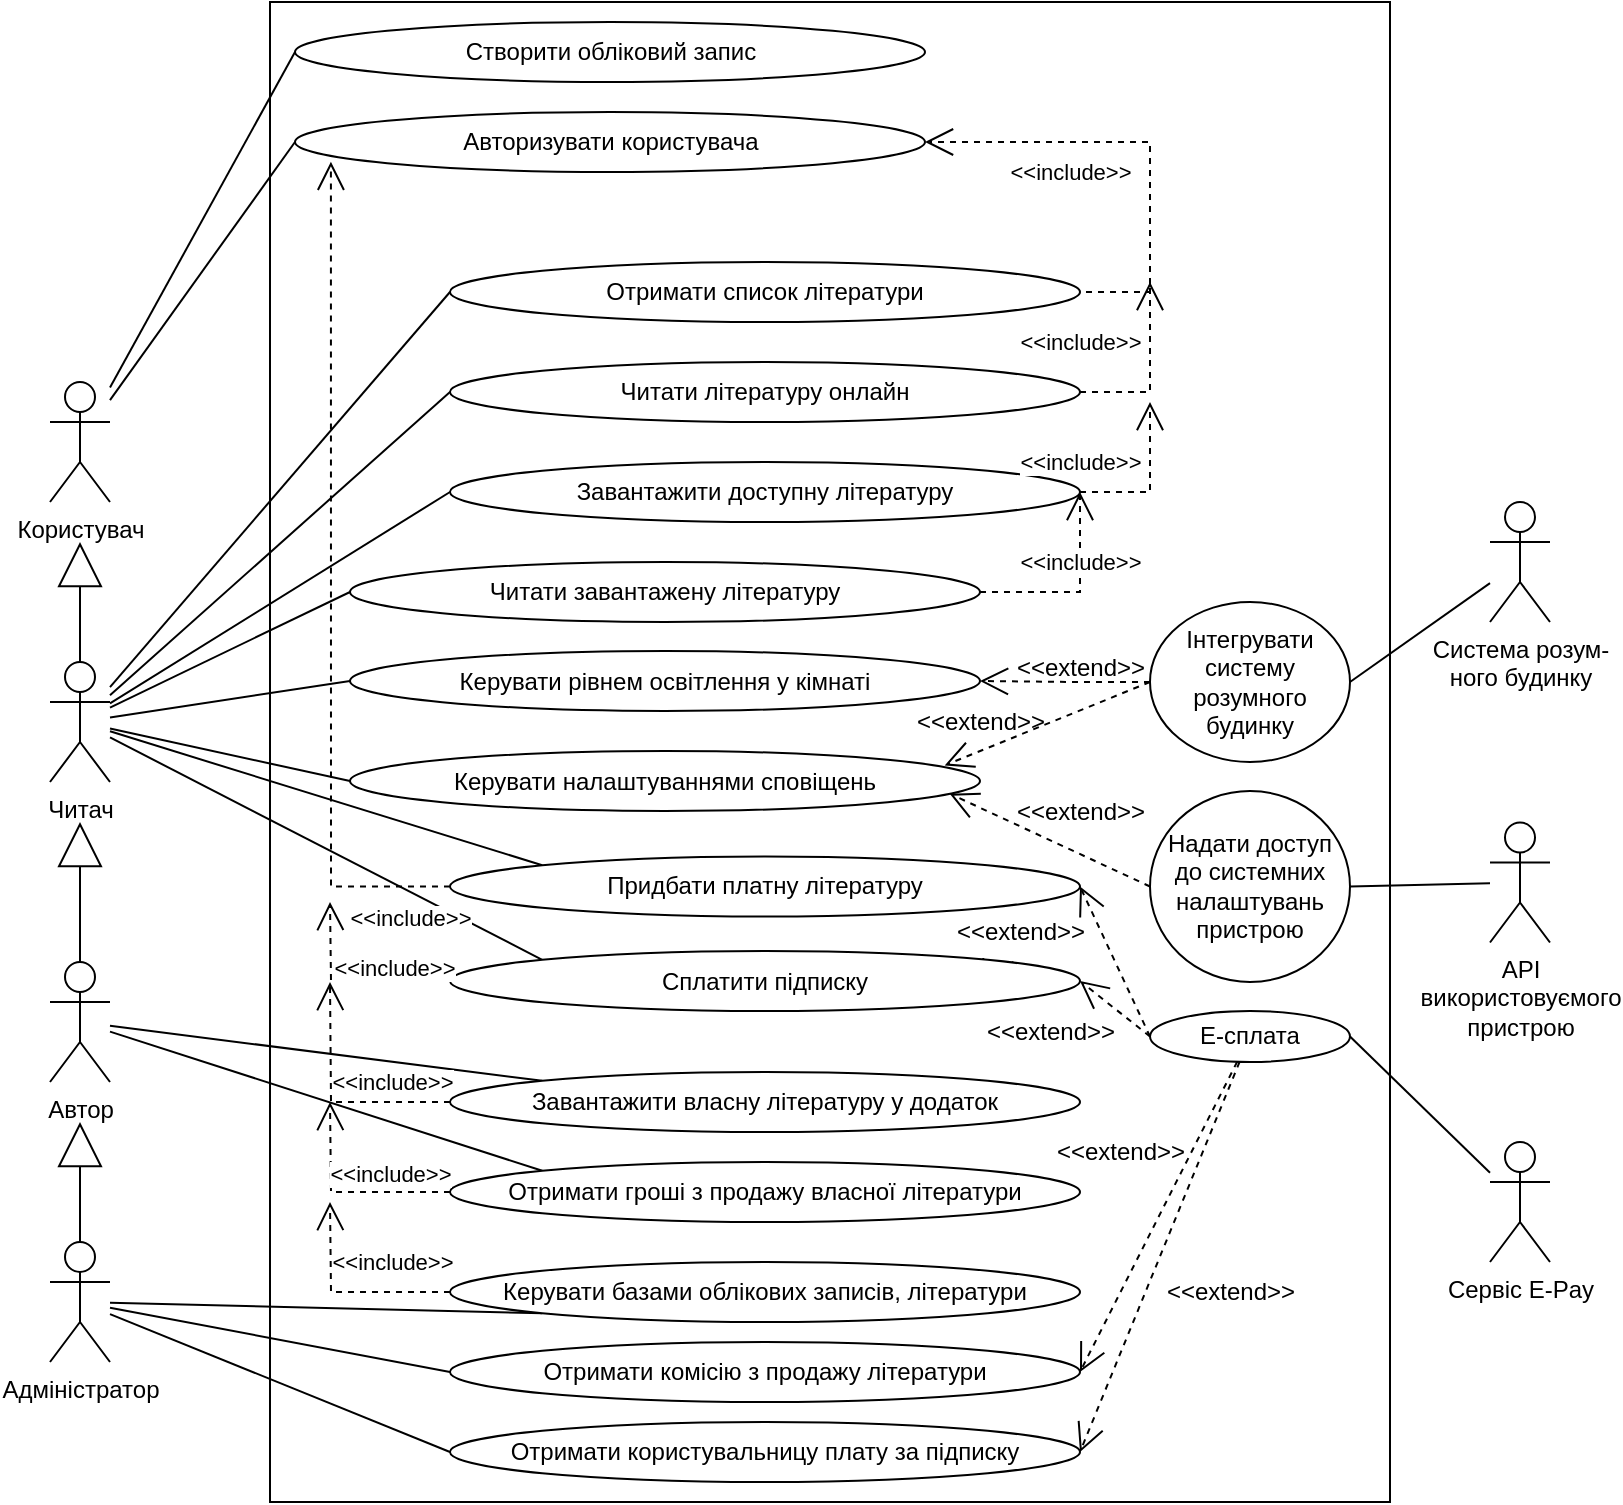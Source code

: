 <mxfile version="20.2.8" type="device"><diagram id="-rIGqLLhwPMNbFQsI1Uc" name="Страница 1"><mxGraphModel dx="1038" dy="649" grid="1" gridSize="10" guides="1" tooltips="1" connect="1" arrows="1" fold="1" page="1" pageScale="1" pageWidth="827" pageHeight="1169" math="0" shadow="0"><root><mxCell id="0"/><mxCell id="1" parent="0"/><mxCell id="-ieenZdk_b7hDBQ9fXty-77" value="" style="rounded=0;whiteSpace=wrap;html=1;" parent="1" vertex="1"><mxGeometry x="150" y="10" width="560" height="750" as="geometry"/></mxCell><mxCell id="-ieenZdk_b7hDBQ9fXty-6" style="edgeStyle=orthogonalEdgeStyle;rounded=0;orthogonalLoop=1;jettySize=auto;html=1;exitX=0.5;exitY=0;exitDx=0;exitDy=0;exitPerimeter=0;strokeWidth=1;endSize=20;endArrow=block;endFill=0;" parent="1" source="rNtwFEcJkgxxwqUTGQnE-3" edge="1"><mxGeometry relative="1" as="geometry"><mxPoint x="55" y="280" as="targetPoint"/></mxGeometry></mxCell><mxCell id="-ieenZdk_b7hDBQ9fXty-65" style="edgeStyle=none;rounded=0;orthogonalLoop=1;jettySize=auto;html=1;entryX=0;entryY=0.5;entryDx=0;entryDy=0;strokeWidth=1;endArrow=none;endFill=0;endSize=12;" parent="1" source="rNtwFEcJkgxxwqUTGQnE-3" target="rNtwFEcJkgxxwqUTGQnE-14" edge="1"><mxGeometry relative="1" as="geometry"/></mxCell><mxCell id="-ieenZdk_b7hDBQ9fXty-66" style="edgeStyle=none;rounded=0;orthogonalLoop=1;jettySize=auto;html=1;entryX=0;entryY=0.5;entryDx=0;entryDy=0;strokeWidth=1;endArrow=none;endFill=0;endSize=12;" parent="1" source="rNtwFEcJkgxxwqUTGQnE-3" target="rNtwFEcJkgxxwqUTGQnE-17" edge="1"><mxGeometry relative="1" as="geometry"/></mxCell><mxCell id="-ieenZdk_b7hDBQ9fXty-67" style="edgeStyle=none;rounded=0;orthogonalLoop=1;jettySize=auto;html=1;entryX=0;entryY=0.5;entryDx=0;entryDy=0;strokeWidth=1;endArrow=none;endFill=0;endSize=12;" parent="1" source="rNtwFEcJkgxxwqUTGQnE-3" target="rNtwFEcJkgxxwqUTGQnE-16" edge="1"><mxGeometry relative="1" as="geometry"/></mxCell><mxCell id="-ieenZdk_b7hDBQ9fXty-68" style="edgeStyle=none;rounded=0;orthogonalLoop=1;jettySize=auto;html=1;entryX=0;entryY=0.5;entryDx=0;entryDy=0;strokeWidth=1;endArrow=none;endFill=0;endSize=12;" parent="1" source="rNtwFEcJkgxxwqUTGQnE-3" target="-ieenZdk_b7hDBQ9fXty-9" edge="1"><mxGeometry relative="1" as="geometry"/></mxCell><mxCell id="-ieenZdk_b7hDBQ9fXty-69" style="edgeStyle=none;rounded=0;orthogonalLoop=1;jettySize=auto;html=1;entryX=0;entryY=0.5;entryDx=0;entryDy=0;strokeWidth=1;endArrow=none;endFill=0;endSize=12;" parent="1" source="rNtwFEcJkgxxwqUTGQnE-3" target="rNtwFEcJkgxxwqUTGQnE-18" edge="1"><mxGeometry relative="1" as="geometry"/></mxCell><mxCell id="-ieenZdk_b7hDBQ9fXty-70" style="edgeStyle=none;rounded=0;orthogonalLoop=1;jettySize=auto;html=1;entryX=0;entryY=0.5;entryDx=0;entryDy=0;strokeWidth=1;endArrow=none;endFill=0;endSize=12;" parent="1" source="rNtwFEcJkgxxwqUTGQnE-3" target="rNtwFEcJkgxxwqUTGQnE-47" edge="1"><mxGeometry relative="1" as="geometry"/></mxCell><mxCell id="-ieenZdk_b7hDBQ9fXty-71" style="edgeStyle=none;rounded=0;orthogonalLoop=1;jettySize=auto;html=1;entryX=0;entryY=0;entryDx=0;entryDy=0;strokeWidth=1;endArrow=none;endFill=0;endSize=12;" parent="1" source="rNtwFEcJkgxxwqUTGQnE-3" target="rNtwFEcJkgxxwqUTGQnE-15" edge="1"><mxGeometry relative="1" as="geometry"/></mxCell><mxCell id="-ieenZdk_b7hDBQ9fXty-72" style="edgeStyle=none;rounded=0;orthogonalLoop=1;jettySize=auto;html=1;entryX=0;entryY=0;entryDx=0;entryDy=0;strokeWidth=1;endArrow=none;endFill=0;endSize=12;" parent="1" source="rNtwFEcJkgxxwqUTGQnE-3" target="rNtwFEcJkgxxwqUTGQnE-19" edge="1"><mxGeometry relative="1" as="geometry"/></mxCell><mxCell id="rNtwFEcJkgxxwqUTGQnE-3" value="Читач" style="shape=umlActor;verticalLabelPosition=bottom;verticalAlign=top;html=1;outlineConnect=0;" parent="1" vertex="1"><mxGeometry x="40" y="340" width="30" height="60" as="geometry"/></mxCell><mxCell id="rNtwFEcJkgxxwqUTGQnE-10" style="edgeStyle=orthogonalEdgeStyle;rounded=0;orthogonalLoop=1;jettySize=auto;html=1;exitX=0.5;exitY=0;exitDx=0;exitDy=0;exitPerimeter=0;endArrow=block;endFill=0;endSize=20;" parent="1" source="rNtwFEcJkgxxwqUTGQnE-4" edge="1"><mxGeometry relative="1" as="geometry"><mxPoint x="55" y="420" as="targetPoint"/></mxGeometry></mxCell><mxCell id="-ieenZdk_b7hDBQ9fXty-74" style="edgeStyle=none;rounded=0;orthogonalLoop=1;jettySize=auto;html=1;entryX=0;entryY=0;entryDx=0;entryDy=0;strokeWidth=1;endArrow=none;endFill=0;endSize=12;" parent="1" source="rNtwFEcJkgxxwqUTGQnE-4" target="rNtwFEcJkgxxwqUTGQnE-20" edge="1"><mxGeometry relative="1" as="geometry"/></mxCell><mxCell id="-ieenZdk_b7hDBQ9fXty-75" style="edgeStyle=none;rounded=0;orthogonalLoop=1;jettySize=auto;html=1;entryX=0;entryY=0;entryDx=0;entryDy=0;strokeWidth=1;endArrow=none;endFill=0;endSize=12;" parent="1" source="rNtwFEcJkgxxwqUTGQnE-4" target="rNtwFEcJkgxxwqUTGQnE-21" edge="1"><mxGeometry relative="1" as="geometry"/></mxCell><mxCell id="rNtwFEcJkgxxwqUTGQnE-4" value="Автор&lt;br&gt;" style="shape=umlActor;verticalLabelPosition=bottom;verticalAlign=top;html=1;outlineConnect=0;" parent="1" vertex="1"><mxGeometry x="40" y="490" width="30" height="60" as="geometry"/></mxCell><mxCell id="rNtwFEcJkgxxwqUTGQnE-9" style="edgeStyle=orthogonalEdgeStyle;rounded=0;orthogonalLoop=1;jettySize=auto;html=1;exitX=0.5;exitY=0;exitDx=0;exitDy=0;exitPerimeter=0;endArrow=block;endFill=0;endSize=20;" parent="1" source="rNtwFEcJkgxxwqUTGQnE-5" edge="1"><mxGeometry relative="1" as="geometry"><mxPoint x="55" y="570" as="targetPoint"/></mxGeometry></mxCell><mxCell id="-ieenZdk_b7hDBQ9fXty-52" style="rounded=0;orthogonalLoop=1;jettySize=auto;html=1;entryX=0;entryY=0.5;entryDx=0;entryDy=0;strokeWidth=1;endArrow=none;endFill=0;endSize=12;" parent="1" source="rNtwFEcJkgxxwqUTGQnE-5" target="rNtwFEcJkgxxwqUTGQnE-24" edge="1"><mxGeometry relative="1" as="geometry"/></mxCell><mxCell id="-ieenZdk_b7hDBQ9fXty-53" style="edgeStyle=none;rounded=0;orthogonalLoop=1;jettySize=auto;html=1;entryX=0;entryY=0.5;entryDx=0;entryDy=0;strokeWidth=1;endArrow=none;endFill=0;endSize=12;" parent="1" source="rNtwFEcJkgxxwqUTGQnE-5" target="rNtwFEcJkgxxwqUTGQnE-25" edge="1"><mxGeometry relative="1" as="geometry"/></mxCell><mxCell id="-ieenZdk_b7hDBQ9fXty-76" style="edgeStyle=none;rounded=0;orthogonalLoop=1;jettySize=auto;html=1;entryX=0;entryY=1;entryDx=0;entryDy=0;strokeWidth=1;endArrow=none;endFill=0;endSize=12;" parent="1" source="rNtwFEcJkgxxwqUTGQnE-5" target="rNtwFEcJkgxxwqUTGQnE-22" edge="1"><mxGeometry relative="1" as="geometry"/></mxCell><mxCell id="rNtwFEcJkgxxwqUTGQnE-5" value="Адміністратор" style="shape=umlActor;verticalLabelPosition=bottom;verticalAlign=top;html=1;outlineConnect=0;" parent="1" vertex="1"><mxGeometry x="40" y="630" width="30" height="60" as="geometry"/></mxCell><mxCell id="-ieenZdk_b7hDBQ9fXty-57" style="edgeStyle=none;rounded=0;orthogonalLoop=1;jettySize=auto;html=1;entryX=1;entryY=0.5;entryDx=0;entryDy=0;strokeWidth=1;endArrow=none;endFill=0;endSize=12;" parent="1" source="rNtwFEcJkgxxwqUTGQnE-6" target="-ieenZdk_b7hDBQ9fXty-29" edge="1"><mxGeometry relative="1" as="geometry"/></mxCell><mxCell id="rNtwFEcJkgxxwqUTGQnE-6" value="Сервіс E-Pay" style="shape=umlActor;verticalLabelPosition=bottom;verticalAlign=top;html=1;outlineConnect=0;" parent="1" vertex="1"><mxGeometry x="760" y="580" width="30" height="60" as="geometry"/></mxCell><mxCell id="-ieenZdk_b7hDBQ9fXty-55" style="edgeStyle=none;rounded=0;orthogonalLoop=1;jettySize=auto;html=1;entryX=1;entryY=0.5;entryDx=0;entryDy=0;strokeWidth=1;endArrow=none;endFill=0;endSize=12;" parent="1" source="rNtwFEcJkgxxwqUTGQnE-8" target="-ieenZdk_b7hDBQ9fXty-19" edge="1"><mxGeometry relative="1" as="geometry"/></mxCell><mxCell id="rNtwFEcJkgxxwqUTGQnE-8" value="Система розум-&lt;br&gt;ного будинку" style="shape=umlActor;verticalLabelPosition=bottom;verticalAlign=top;html=1;outlineConnect=0;" parent="1" vertex="1"><mxGeometry x="760" y="260" width="30" height="60" as="geometry"/></mxCell><mxCell id="rNtwFEcJkgxxwqUTGQnE-13" value="Створити обліковий запис" style="ellipse;whiteSpace=wrap;html=1;" parent="1" vertex="1"><mxGeometry x="162.5" y="20" width="315" height="30" as="geometry"/></mxCell><mxCell id="-ieenZdk_b7hDBQ9fXty-10" style="edgeStyle=orthogonalEdgeStyle;rounded=0;orthogonalLoop=1;jettySize=auto;html=1;exitX=0;exitY=0.5;exitDx=0;exitDy=0;entryX=1;entryY=0.5;entryDx=0;entryDy=0;strokeWidth=1;endArrow=open;endFill=0;endSize=12;dashed=1;" parent="1" source="rNtwFEcJkgxxwqUTGQnE-14" target="-ieenZdk_b7hDBQ9fXty-4" edge="1"><mxGeometry relative="1" as="geometry"><Array as="points"><mxPoint x="590" y="155"/><mxPoint x="590" y="80"/></Array></mxGeometry></mxCell><mxCell id="-ieenZdk_b7hDBQ9fXty-11" value="&amp;lt;&amp;lt;include&amp;gt;&amp;gt;" style="edgeLabel;html=1;align=center;verticalAlign=middle;resizable=0;points=[];" parent="-ieenZdk_b7hDBQ9fXty-10" vertex="1" connectable="0"><mxGeometry x="-0.142" y="-1" relative="1" as="geometry"><mxPoint x="25" y="336" as="offset"/></mxGeometry></mxCell><mxCell id="rNtwFEcJkgxxwqUTGQnE-14" value="Отримати список літератури" style="ellipse;whiteSpace=wrap;html=1;" parent="1" vertex="1"><mxGeometry x="240" y="140" width="315" height="30" as="geometry"/></mxCell><mxCell id="-ieenZdk_b7hDBQ9fXty-32" style="edgeStyle=orthogonalEdgeStyle;rounded=0;orthogonalLoop=1;jettySize=auto;html=1;exitX=0;exitY=0.5;exitDx=0;exitDy=0;dashed=1;strokeWidth=1;endArrow=open;endFill=0;endSize=12;entryX=0.057;entryY=0.829;entryDx=0;entryDy=0;entryPerimeter=0;" parent="1" source="rNtwFEcJkgxxwqUTGQnE-15" target="-ieenZdk_b7hDBQ9fXty-4" edge="1"><mxGeometry relative="1" as="geometry"><mxPoint x="180" y="260" as="targetPoint"/></mxGeometry></mxCell><mxCell id="rNtwFEcJkgxxwqUTGQnE-15" value="Придбати платну літературу" style="ellipse;whiteSpace=wrap;html=1;" parent="1" vertex="1"><mxGeometry x="240" y="437.25" width="315" height="30" as="geometry"/></mxCell><mxCell id="-ieenZdk_b7hDBQ9fXty-15" style="edgeStyle=orthogonalEdgeStyle;rounded=0;orthogonalLoop=1;jettySize=auto;html=1;exitX=1;exitY=0.5;exitDx=0;exitDy=0;dashed=1;strokeWidth=1;endArrow=open;endFill=0;endSize=12;" parent="1" source="rNtwFEcJkgxxwqUTGQnE-16" edge="1"><mxGeometry relative="1" as="geometry"><mxPoint x="590" y="210" as="targetPoint"/><Array as="points"><mxPoint x="590" y="255"/><mxPoint x="590" y="240"/><mxPoint x="590" y="240"/></Array></mxGeometry></mxCell><mxCell id="rNtwFEcJkgxxwqUTGQnE-16" value="Завантажити доступну літературу" style="ellipse;whiteSpace=wrap;html=1;" parent="1" vertex="1"><mxGeometry x="240" y="240" width="315" height="30" as="geometry"/></mxCell><mxCell id="-ieenZdk_b7hDBQ9fXty-30" style="edgeStyle=orthogonalEdgeStyle;rounded=0;orthogonalLoop=1;jettySize=auto;html=1;exitX=1;exitY=0.5;exitDx=0;exitDy=0;dashed=1;strokeWidth=1;endArrow=open;endFill=0;endSize=12;" parent="1" source="rNtwFEcJkgxxwqUTGQnE-17" edge="1"><mxGeometry relative="1" as="geometry"><mxPoint x="590" y="150" as="targetPoint"/><Array as="points"><mxPoint x="590" y="205"/></Array></mxGeometry></mxCell><mxCell id="rNtwFEcJkgxxwqUTGQnE-17" value="Читати літературу онлайн" style="ellipse;whiteSpace=wrap;html=1;" parent="1" vertex="1"><mxGeometry x="240" y="190" width="315" height="30" as="geometry"/></mxCell><mxCell id="rNtwFEcJkgxxwqUTGQnE-18" value="Керувати рівнем освітлення у кімнаті" style="ellipse;whiteSpace=wrap;html=1;" parent="1" vertex="1"><mxGeometry x="190" y="334.5" width="315" height="30" as="geometry"/></mxCell><mxCell id="-ieenZdk_b7hDBQ9fXty-33" style="edgeStyle=orthogonalEdgeStyle;rounded=0;orthogonalLoop=1;jettySize=auto;html=1;exitX=0;exitY=0.5;exitDx=0;exitDy=0;dashed=1;strokeWidth=1;endArrow=open;endFill=0;endSize=12;" parent="1" source="rNtwFEcJkgxxwqUTGQnE-19" edge="1"><mxGeometry relative="1" as="geometry"><mxPoint x="180" y="460.0" as="targetPoint"/></mxGeometry></mxCell><mxCell id="rNtwFEcJkgxxwqUTGQnE-19" value="Сплатити підписку" style="ellipse;whiteSpace=wrap;html=1;" parent="1" vertex="1"><mxGeometry x="240" y="484.5" width="315" height="30" as="geometry"/></mxCell><mxCell id="-ieenZdk_b7hDBQ9fXty-41" style="edgeStyle=orthogonalEdgeStyle;rounded=0;orthogonalLoop=1;jettySize=auto;html=1;exitX=0;exitY=0.5;exitDx=0;exitDy=0;dashed=1;strokeWidth=1;endArrow=open;endFill=0;endSize=12;" parent="1" source="rNtwFEcJkgxxwqUTGQnE-20" edge="1"><mxGeometry relative="1" as="geometry"><mxPoint x="180" y="500.0" as="targetPoint"/></mxGeometry></mxCell><mxCell id="rNtwFEcJkgxxwqUTGQnE-20" value="Завантажити власну літературу у додаток" style="ellipse;whiteSpace=wrap;html=1;" parent="1" vertex="1"><mxGeometry x="240" y="545" width="315" height="30" as="geometry"/></mxCell><mxCell id="-ieenZdk_b7hDBQ9fXty-42" style="edgeStyle=orthogonalEdgeStyle;rounded=0;orthogonalLoop=1;jettySize=auto;html=1;exitX=0;exitY=0.5;exitDx=0;exitDy=0;dashed=1;strokeWidth=1;endArrow=open;endFill=0;endSize=12;" parent="1" source="rNtwFEcJkgxxwqUTGQnE-21" edge="1"><mxGeometry relative="1" as="geometry"><mxPoint x="180" y="560.0" as="targetPoint"/></mxGeometry></mxCell><mxCell id="rNtwFEcJkgxxwqUTGQnE-21" value="Отримати гроші з продажу власної літератури" style="ellipse;whiteSpace=wrap;html=1;" parent="1" vertex="1"><mxGeometry x="240" y="590" width="315" height="30" as="geometry"/></mxCell><mxCell id="-ieenZdk_b7hDBQ9fXty-43" style="edgeStyle=orthogonalEdgeStyle;rounded=0;orthogonalLoop=1;jettySize=auto;html=1;exitX=0;exitY=0.5;exitDx=0;exitDy=0;dashed=1;strokeWidth=1;endArrow=open;endFill=0;endSize=12;" parent="1" source="rNtwFEcJkgxxwqUTGQnE-22" edge="1"><mxGeometry relative="1" as="geometry"><mxPoint x="180" y="610.0" as="targetPoint"/></mxGeometry></mxCell><mxCell id="rNtwFEcJkgxxwqUTGQnE-22" value="Керувати базами облікових записів, літератури" style="ellipse;whiteSpace=wrap;html=1;" parent="1" vertex="1"><mxGeometry x="240" y="640" width="315" height="30" as="geometry"/></mxCell><mxCell id="rNtwFEcJkgxxwqUTGQnE-24" value="Отримати комісію з продажу літератури" style="ellipse;whiteSpace=wrap;html=1;" parent="1" vertex="1"><mxGeometry x="240" y="680" width="315" height="30" as="geometry"/></mxCell><mxCell id="rNtwFEcJkgxxwqUTGQnE-25" value="Отримати користувальницу плату за підписку" style="ellipse;whiteSpace=wrap;html=1;" parent="1" vertex="1"><mxGeometry x="240" y="720" width="315" height="30" as="geometry"/></mxCell><mxCell id="rNtwFEcJkgxxwqUTGQnE-47" value="Керувати налаштуваннями сповіщень" style="ellipse;whiteSpace=wrap;html=1;" parent="1" vertex="1"><mxGeometry x="190" y="384.5" width="315" height="30" as="geometry"/></mxCell><mxCell id="-ieenZdk_b7hDBQ9fXty-56" style="edgeStyle=none;rounded=0;orthogonalLoop=1;jettySize=auto;html=1;entryX=1;entryY=0.5;entryDx=0;entryDy=0;strokeWidth=1;endArrow=none;endFill=0;endSize=12;" parent="1" source="-ieenZdk_b7hDBQ9fXty-3" target="-ieenZdk_b7hDBQ9fXty-26" edge="1"><mxGeometry relative="1" as="geometry"/></mxCell><mxCell id="-ieenZdk_b7hDBQ9fXty-3" value="API &lt;br&gt;використовуємого&lt;br&gt;пристрою" style="shape=umlActor;verticalLabelPosition=bottom;verticalAlign=top;html=1;outlineConnect=0;" parent="1" vertex="1"><mxGeometry x="760" y="420.25" width="30" height="60" as="geometry"/></mxCell><mxCell id="-ieenZdk_b7hDBQ9fXty-4" value="Авторизувати користувача" style="ellipse;whiteSpace=wrap;html=1;" parent="1" vertex="1"><mxGeometry x="162.5" y="65" width="315" height="30" as="geometry"/></mxCell><mxCell id="-ieenZdk_b7hDBQ9fXty-7" style="rounded=0;orthogonalLoop=1;jettySize=auto;html=1;entryX=0;entryY=0.5;entryDx=0;entryDy=0;strokeWidth=1;endArrow=none;endFill=0;endSize=20;" parent="1" source="-ieenZdk_b7hDBQ9fXty-5" target="rNtwFEcJkgxxwqUTGQnE-13" edge="1"><mxGeometry relative="1" as="geometry"/></mxCell><mxCell id="-ieenZdk_b7hDBQ9fXty-8" style="edgeStyle=none;rounded=0;orthogonalLoop=1;jettySize=auto;html=1;entryX=0;entryY=0.5;entryDx=0;entryDy=0;strokeWidth=1;endArrow=none;endFill=0;endSize=20;" parent="1" source="-ieenZdk_b7hDBQ9fXty-5" target="-ieenZdk_b7hDBQ9fXty-4" edge="1"><mxGeometry relative="1" as="geometry"/></mxCell><mxCell id="-ieenZdk_b7hDBQ9fXty-5" value="Користувач" style="shape=umlActor;verticalLabelPosition=bottom;verticalAlign=top;html=1;outlineConnect=0;" parent="1" vertex="1"><mxGeometry x="40" y="200" width="30" height="60" as="geometry"/></mxCell><mxCell id="-ieenZdk_b7hDBQ9fXty-17" style="edgeStyle=orthogonalEdgeStyle;rounded=0;orthogonalLoop=1;jettySize=auto;html=1;exitX=1;exitY=0.5;exitDx=0;exitDy=0;entryX=1;entryY=0.5;entryDx=0;entryDy=0;dashed=1;strokeWidth=1;endArrow=open;endFill=0;endSize=12;" parent="1" source="-ieenZdk_b7hDBQ9fXty-9" target="rNtwFEcJkgxxwqUTGQnE-16" edge="1"><mxGeometry relative="1" as="geometry"><Array as="points"><mxPoint x="555" y="305"/></Array></mxGeometry></mxCell><mxCell id="-ieenZdk_b7hDBQ9fXty-9" value="Читати завантажену літературу" style="ellipse;whiteSpace=wrap;html=1;" parent="1" vertex="1"><mxGeometry x="190" y="290" width="315" height="30" as="geometry"/></mxCell><mxCell id="-ieenZdk_b7hDBQ9fXty-14" value="&amp;lt;&amp;lt;include&amp;gt;&amp;gt;" style="edgeLabel;html=1;align=center;verticalAlign=middle;resizable=0;points=[];" parent="1" vertex="1" connectable="0"><mxGeometry x="555.001" y="180.0" as="geometry"/></mxCell><mxCell id="-ieenZdk_b7hDBQ9fXty-18" value="&amp;lt;&amp;lt;include&amp;gt;&amp;gt;" style="edgeLabel;html=1;align=center;verticalAlign=middle;resizable=0;points=[];" parent="1" vertex="1" connectable="0"><mxGeometry x="555.001" y="290.0" as="geometry"/></mxCell><mxCell id="-ieenZdk_b7hDBQ9fXty-22" style="edgeStyle=orthogonalEdgeStyle;rounded=0;orthogonalLoop=1;jettySize=auto;html=1;exitX=0;exitY=0.5;exitDx=0;exitDy=0;entryX=1;entryY=0.5;entryDx=0;entryDy=0;dashed=1;strokeWidth=1;endArrow=open;endFill=0;endSize=12;" parent="1" source="-ieenZdk_b7hDBQ9fXty-19" target="rNtwFEcJkgxxwqUTGQnE-18" edge="1"><mxGeometry relative="1" as="geometry"/></mxCell><mxCell id="-ieenZdk_b7hDBQ9fXty-23" style="rounded=0;orthogonalLoop=1;jettySize=auto;html=1;exitX=0;exitY=0.5;exitDx=0;exitDy=0;entryX=0.944;entryY=0.24;entryDx=0;entryDy=0;dashed=1;strokeWidth=1;endArrow=open;endFill=0;endSize=12;entryPerimeter=0;" parent="1" source="-ieenZdk_b7hDBQ9fXty-19" target="rNtwFEcJkgxxwqUTGQnE-47" edge="1"><mxGeometry relative="1" as="geometry"/></mxCell><mxCell id="-ieenZdk_b7hDBQ9fXty-19" value="Інтегрувати систему&lt;br&gt;розумного будинку" style="ellipse;whiteSpace=wrap;html=1;" parent="1" vertex="1"><mxGeometry x="590" y="310" width="100" height="80" as="geometry"/></mxCell><mxCell id="-ieenZdk_b7hDBQ9fXty-24" value="&amp;lt;&amp;lt;extend&amp;gt;&amp;gt;" style="text;html=1;align=center;verticalAlign=middle;resizable=0;points=[];autosize=1;strokeColor=none;fillColor=none;" parent="1" vertex="1"><mxGeometry x="510" y="328" width="90" height="30" as="geometry"/></mxCell><mxCell id="-ieenZdk_b7hDBQ9fXty-25" value="&amp;lt;&amp;lt;extend&amp;gt;&amp;gt;" style="text;html=1;align=center;verticalAlign=middle;resizable=0;points=[];autosize=1;strokeColor=none;fillColor=none;" parent="1" vertex="1"><mxGeometry x="460" y="354.5" width="90" height="30" as="geometry"/></mxCell><mxCell id="-ieenZdk_b7hDBQ9fXty-27" style="edgeStyle=none;rounded=0;orthogonalLoop=1;jettySize=auto;html=1;exitX=0;exitY=0.5;exitDx=0;exitDy=0;entryX=0.952;entryY=0.712;entryDx=0;entryDy=0;dashed=1;strokeWidth=1;endArrow=open;endFill=0;endSize=12;entryPerimeter=0;" parent="1" source="-ieenZdk_b7hDBQ9fXty-26" target="rNtwFEcJkgxxwqUTGQnE-47" edge="1"><mxGeometry relative="1" as="geometry"/></mxCell><mxCell id="-ieenZdk_b7hDBQ9fXty-26" value="Надати доступ до системних налаштувань пристрою" style="ellipse;whiteSpace=wrap;html=1;" parent="1" vertex="1"><mxGeometry x="590" y="404.5" width="100" height="95.5" as="geometry"/></mxCell><mxCell id="-ieenZdk_b7hDBQ9fXty-28" value="&amp;lt;&amp;lt;extend&amp;gt;&amp;gt;" style="text;html=1;align=center;verticalAlign=middle;resizable=0;points=[];autosize=1;strokeColor=none;fillColor=none;" parent="1" vertex="1"><mxGeometry x="510" y="400" width="90" height="30" as="geometry"/></mxCell><mxCell id="-ieenZdk_b7hDBQ9fXty-36" style="rounded=0;orthogonalLoop=1;jettySize=auto;html=1;exitX=0;exitY=0.5;exitDx=0;exitDy=0;entryX=1;entryY=0.5;entryDx=0;entryDy=0;dashed=1;strokeWidth=1;endArrow=open;endFill=0;endSize=12;" parent="1" source="-ieenZdk_b7hDBQ9fXty-29" target="rNtwFEcJkgxxwqUTGQnE-15" edge="1"><mxGeometry relative="1" as="geometry"/></mxCell><mxCell id="-ieenZdk_b7hDBQ9fXty-37" style="edgeStyle=none;rounded=0;orthogonalLoop=1;jettySize=auto;html=1;exitX=0;exitY=0.5;exitDx=0;exitDy=0;entryX=1;entryY=0.5;entryDx=0;entryDy=0;dashed=1;strokeWidth=1;endArrow=open;endFill=0;endSize=12;" parent="1" source="-ieenZdk_b7hDBQ9fXty-29" target="rNtwFEcJkgxxwqUTGQnE-19" edge="1"><mxGeometry relative="1" as="geometry"/></mxCell><mxCell id="-ieenZdk_b7hDBQ9fXty-46" style="rounded=0;orthogonalLoop=1;jettySize=auto;html=1;entryX=1;entryY=0.5;entryDx=0;entryDy=0;dashed=1;strokeWidth=1;endArrow=open;endFill=0;endSize=12;" parent="1" source="-ieenZdk_b7hDBQ9fXty-29" target="rNtwFEcJkgxxwqUTGQnE-24" edge="1"><mxGeometry relative="1" as="geometry"/></mxCell><mxCell id="-ieenZdk_b7hDBQ9fXty-47" style="edgeStyle=none;rounded=0;orthogonalLoop=1;jettySize=auto;html=1;entryX=1;entryY=0.5;entryDx=0;entryDy=0;dashed=1;strokeWidth=1;endArrow=open;endFill=0;endSize=12;" parent="1" source="-ieenZdk_b7hDBQ9fXty-29" target="rNtwFEcJkgxxwqUTGQnE-25" edge="1"><mxGeometry relative="1" as="geometry"/></mxCell><mxCell id="-ieenZdk_b7hDBQ9fXty-29" value="E-сплата" style="ellipse;whiteSpace=wrap;html=1;" parent="1" vertex="1"><mxGeometry x="590" y="514.5" width="100" height="25.5" as="geometry"/></mxCell><mxCell id="-ieenZdk_b7hDBQ9fXty-34" value="&amp;lt;&amp;lt;include&amp;gt;&amp;gt;" style="edgeLabel;html=1;align=center;verticalAlign=middle;resizable=0;points=[];" parent="1" vertex="1" connectable="0"><mxGeometry x="220.003" y="467.25" as="geometry"/></mxCell><mxCell id="-ieenZdk_b7hDBQ9fXty-35" value="&amp;lt;&amp;lt;include&amp;gt;&amp;gt;" style="edgeLabel;html=1;align=center;verticalAlign=middle;resizable=0;points=[];" parent="1" vertex="1" connectable="0"><mxGeometry x="550.003" y="95.0" as="geometry"/></mxCell><mxCell id="-ieenZdk_b7hDBQ9fXty-38" value="&amp;lt;&amp;lt;extend&amp;gt;&amp;gt;" style="text;html=1;align=center;verticalAlign=middle;resizable=0;points=[];autosize=1;strokeColor=none;fillColor=none;" parent="1" vertex="1"><mxGeometry x="480" y="460" width="90" height="30" as="geometry"/></mxCell><mxCell id="-ieenZdk_b7hDBQ9fXty-39" value="&amp;lt;&amp;lt;extend&amp;gt;&amp;gt;" style="text;html=1;align=center;verticalAlign=middle;resizable=0;points=[];autosize=1;strokeColor=none;fillColor=none;" parent="1" vertex="1"><mxGeometry x="495" y="510" width="90" height="30" as="geometry"/></mxCell><mxCell id="-ieenZdk_b7hDBQ9fXty-48" value="&amp;lt;&amp;lt;extend&amp;gt;&amp;gt;" style="text;html=1;align=center;verticalAlign=middle;resizable=0;points=[];autosize=1;strokeColor=none;fillColor=none;" parent="1" vertex="1"><mxGeometry x="530" y="570" width="90" height="30" as="geometry"/></mxCell><mxCell id="-ieenZdk_b7hDBQ9fXty-49" value="&amp;lt;&amp;lt;extend&amp;gt;&amp;gt;" style="text;html=1;align=center;verticalAlign=middle;resizable=0;points=[];autosize=1;strokeColor=none;fillColor=none;" parent="1" vertex="1"><mxGeometry x="585" y="640" width="90" height="30" as="geometry"/></mxCell><mxCell id="-ieenZdk_b7hDBQ9fXty-58" value="&amp;lt;&amp;lt;include&amp;gt;&amp;gt;" style="edgeLabel;html=1;align=center;verticalAlign=middle;resizable=0;points=[];" parent="1" vertex="1" connectable="0"><mxGeometry x="211.001" y="550.003" as="geometry"/></mxCell><mxCell id="-ieenZdk_b7hDBQ9fXty-59" value="&amp;lt;&amp;lt;include&amp;gt;&amp;gt;" style="edgeLabel;html=1;align=center;verticalAlign=middle;resizable=0;points=[];" parent="1" vertex="1" connectable="0"><mxGeometry x="210.001" y="595.753" as="geometry"/></mxCell><mxCell id="-ieenZdk_b7hDBQ9fXty-60" value="&amp;lt;&amp;lt;include&amp;gt;&amp;gt;" style="edgeLabel;html=1;align=center;verticalAlign=middle;resizable=0;points=[];" parent="1" vertex="1" connectable="0"><mxGeometry x="211.001" y="640.003" as="geometry"/></mxCell><mxCell id="-ieenZdk_b7hDBQ9fXty-61" value="&amp;lt;&amp;lt;include&amp;gt;&amp;gt;" style="edgeLabel;html=1;align=center;verticalAlign=middle;resizable=0;points=[];" parent="1" vertex="1" connectable="0"><mxGeometry x="555.001" y="240.0" as="geometry"/></mxCell><mxCell id="-ieenZdk_b7hDBQ9fXty-73" value="&amp;lt;&amp;lt;include&amp;gt;&amp;gt;" style="edgeLabel;html=1;align=center;verticalAlign=middle;resizable=0;points=[];" parent="1" vertex="1" connectable="0"><mxGeometry x="211.003" y="480.25" as="geometry"><mxPoint x="1" y="12" as="offset"/></mxGeometry></mxCell></root></mxGraphModel></diagram></mxfile>